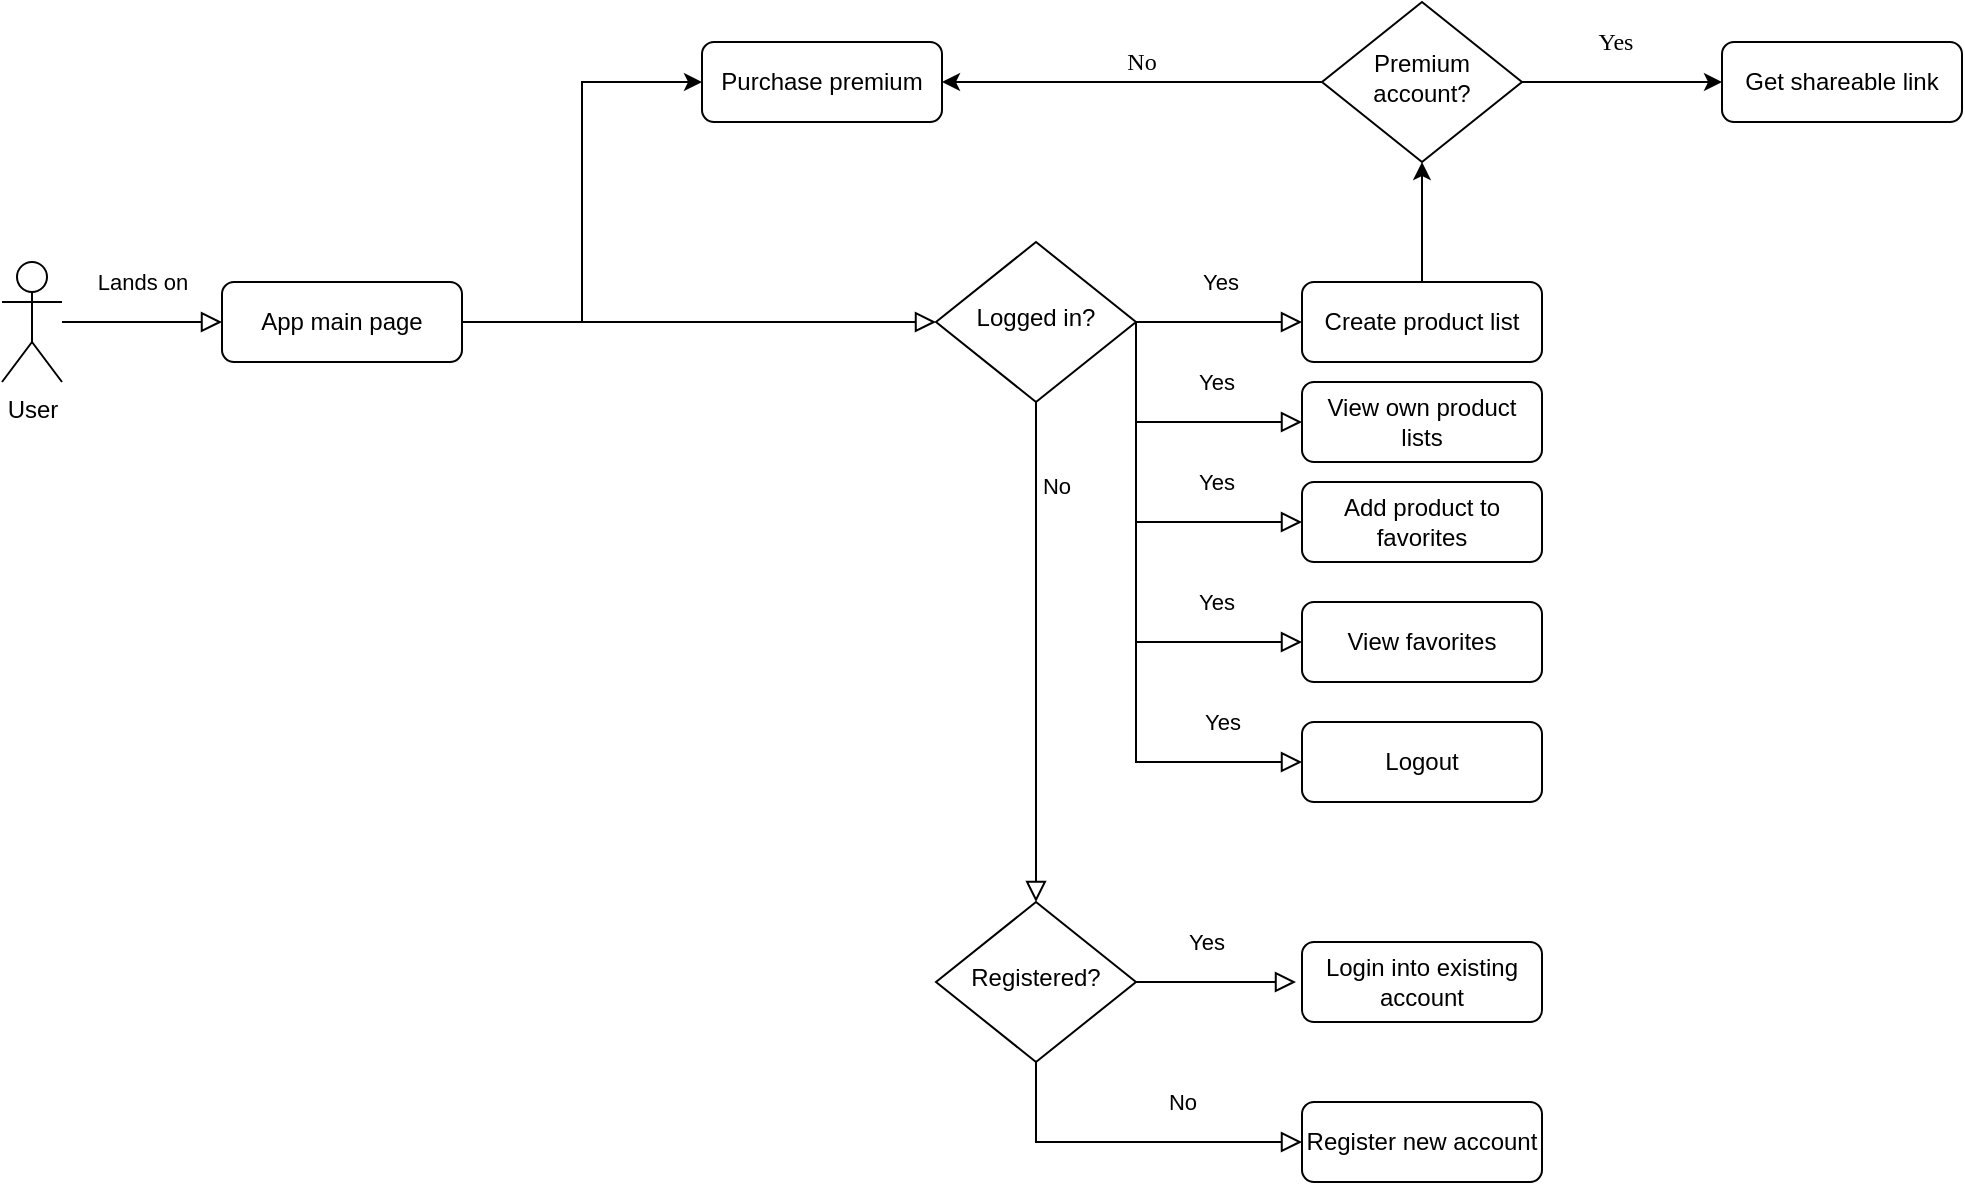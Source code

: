 <mxfile version="14.6.11" type="device"><diagram id="UJlyGFXVCkptwmDJzh81" name="Page-1"><mxGraphModel dx="1504" dy="712" grid="1" gridSize="10" guides="1" tooltips="1" connect="1" arrows="1" fold="1" page="1" pageScale="1" pageWidth="827" pageHeight="1169" background="#ffffff" math="0" shadow="0"><root><object label="" id="0"><mxCell/></object><mxCell id="1" parent="0"/><mxCell id="KRX_x_RZFHNgS7Bp-sXC-2" value="" style="rounded=0;html=1;jettySize=auto;orthogonalLoop=1;fontSize=11;endArrow=block;endFill=0;endSize=8;strokeWidth=1;shadow=0;labelBackgroundColor=none;edgeStyle=orthogonalEdgeStyle;" parent="1" source="KRX_x_RZFHNgS7Bp-sXC-5" target="KRX_x_RZFHNgS7Bp-sXC-7" edge="1"><mxGeometry relative="1" as="geometry"/></mxCell><mxCell id="KRX_x_RZFHNgS7Bp-sXC-4" style="edgeStyle=orthogonalEdgeStyle;rounded=0;orthogonalLoop=1;jettySize=auto;html=1;entryX=0;entryY=0.5;entryDx=0;entryDy=0;fontFamily=Verdana;fontColor=#FF0000;" parent="1" source="KRX_x_RZFHNgS7Bp-sXC-5" target="KRX_x_RZFHNgS7Bp-sXC-91" edge="1"><mxGeometry relative="1" as="geometry"/></mxCell><mxCell id="KRX_x_RZFHNgS7Bp-sXC-5" value="App main page" style="rounded=1;whiteSpace=wrap;html=1;fontSize=12;glass=0;strokeWidth=1;shadow=0;" parent="1" vertex="1"><mxGeometry x="500" y="820" width="120" height="40" as="geometry"/></mxCell><mxCell id="KRX_x_RZFHNgS7Bp-sXC-6" value="Yes" style="rounded=0;html=1;jettySize=auto;orthogonalLoop=1;fontSize=11;endArrow=block;endFill=0;endSize=8;strokeWidth=1;shadow=0;labelBackgroundColor=none;edgeStyle=orthogonalEdgeStyle;entryX=0;entryY=0.5;entryDx=0;entryDy=0;" parent="1" source="KRX_x_RZFHNgS7Bp-sXC-7" target="KRX_x_RZFHNgS7Bp-sXC-12" edge="1"><mxGeometry y="20" relative="1" as="geometry"><mxPoint as="offset"/><mxPoint x="907" y="920.0" as="targetPoint"/></mxGeometry></mxCell><mxCell id="KRX_x_RZFHNgS7Bp-sXC-7" value="Logged in?" style="rhombus;whiteSpace=wrap;html=1;shadow=0;fontFamily=Helvetica;fontSize=12;align=center;strokeWidth=1;spacing=6;spacingTop=-4;" parent="1" vertex="1"><mxGeometry x="857" y="800" width="100" height="80" as="geometry"/></mxCell><mxCell id="KRX_x_RZFHNgS7Bp-sXC-8" style="edgeStyle=orthogonalEdgeStyle;rounded=0;orthogonalLoop=1;jettySize=auto;html=1;fontFamily=Verdana;entryX=0;entryY=0.5;entryDx=0;entryDy=0;exitX=1;exitY=0.5;exitDx=0;exitDy=0;" parent="1" source="KRX_x_RZFHNgS7Bp-sXC-87" target="KRX_x_RZFHNgS7Bp-sXC-17" edge="1"><mxGeometry relative="1" as="geometry"><mxPoint x="1223.5" y="760" as="targetPoint"/><mxPoint x="1096.5" y="640" as="sourcePoint"/></mxGeometry></mxCell><mxCell id="KRX_x_RZFHNgS7Bp-sXC-11" style="edgeStyle=orthogonalEdgeStyle;rounded=0;orthogonalLoop=1;jettySize=auto;html=1;entryX=0.5;entryY=1;entryDx=0;entryDy=0;fontFamily=Verdana;" parent="1" source="KRX_x_RZFHNgS7Bp-sXC-12" target="KRX_x_RZFHNgS7Bp-sXC-87" edge="1"><mxGeometry relative="1" as="geometry"/></mxCell><mxCell id="KRX_x_RZFHNgS7Bp-sXC-12" value="Create product list" style="rounded=1;whiteSpace=wrap;html=1;fontSize=12;glass=0;strokeWidth=1;shadow=0;" parent="1" vertex="1"><mxGeometry x="1040" y="820" width="120" height="40" as="geometry"/></mxCell><mxCell id="KRX_x_RZFHNgS7Bp-sXC-13" value="User" style="shape=umlActor;verticalLabelPosition=bottom;verticalAlign=top;html=1;outlineConnect=0;" parent="1" vertex="1"><mxGeometry x="390" y="810" width="30" height="60" as="geometry"/></mxCell><mxCell id="KRX_x_RZFHNgS7Bp-sXC-17" value="Get shareable link" style="rounded=1;whiteSpace=wrap;html=1;fontSize=12;glass=0;strokeWidth=1;shadow=0;" parent="1" vertex="1"><mxGeometry x="1250" y="700" width="120" height="40" as="geometry"/></mxCell><mxCell id="KRX_x_RZFHNgS7Bp-sXC-18" value="Yes" style="rounded=0;html=1;jettySize=auto;orthogonalLoop=1;fontSize=11;endArrow=block;endFill=0;endSize=8;strokeWidth=1;shadow=0;labelBackgroundColor=none;edgeStyle=orthogonalEdgeStyle;exitX=1;exitY=0.5;exitDx=0;exitDy=0;entryX=0;entryY=0.5;entryDx=0;entryDy=0;" parent="1" source="KRX_x_RZFHNgS7Bp-sXC-7" target="KRX_x_RZFHNgS7Bp-sXC-20" edge="1"><mxGeometry x="0.353" y="20" relative="1" as="geometry"><mxPoint as="offset"/><mxPoint x="947" y="910" as="sourcePoint"/><mxPoint x="1057" y="910" as="targetPoint"/><Array as="points"><mxPoint x="957" y="890"/></Array></mxGeometry></mxCell><mxCell id="KRX_x_RZFHNgS7Bp-sXC-20" value="View own product lists" style="rounded=1;whiteSpace=wrap;html=1;fontSize=12;glass=0;strokeWidth=1;shadow=0;" parent="1" vertex="1"><mxGeometry x="1040" y="870" width="120" height="40" as="geometry"/></mxCell><mxCell id="KRX_x_RZFHNgS7Bp-sXC-21" value="Yes" style="rounded=0;html=1;jettySize=auto;orthogonalLoop=1;fontSize=11;endArrow=block;endFill=0;endSize=8;strokeWidth=1;shadow=0;labelBackgroundColor=none;edgeStyle=orthogonalEdgeStyle;exitX=1;exitY=0.5;exitDx=0;exitDy=0;entryX=0;entryY=0.5;entryDx=0;entryDy=0;" parent="1" source="KRX_x_RZFHNgS7Bp-sXC-7" edge="1"><mxGeometry x="0.53" y="20" relative="1" as="geometry"><mxPoint as="offset"/><mxPoint x="957" y="890" as="sourcePoint"/><mxPoint x="1040" y="940" as="targetPoint"/><Array as="points"><mxPoint x="957" y="940"/></Array></mxGeometry></mxCell><mxCell id="KRX_x_RZFHNgS7Bp-sXC-23" value="Add product to favorites" style="rounded=1;whiteSpace=wrap;html=1;fontSize=12;glass=0;strokeWidth=1;shadow=0;" parent="1" vertex="1"><mxGeometry x="1040" y="920" width="120" height="40" as="geometry"/></mxCell><mxCell id="KRX_x_RZFHNgS7Bp-sXC-25" value="View favorites" style="rounded=1;whiteSpace=wrap;html=1;fontSize=12;glass=0;strokeWidth=1;shadow=0;" parent="1" vertex="1"><mxGeometry x="1040" y="980" width="120" height="40" as="geometry"/></mxCell><mxCell id="KRX_x_RZFHNgS7Bp-sXC-26" value="Yes" style="rounded=0;html=1;jettySize=auto;orthogonalLoop=1;fontSize=11;endArrow=block;endFill=0;endSize=8;strokeWidth=1;shadow=0;labelBackgroundColor=none;edgeStyle=orthogonalEdgeStyle;exitX=1;exitY=0.5;exitDx=0;exitDy=0;entryX=0;entryY=0.5;entryDx=0;entryDy=0;" parent="1" source="KRX_x_RZFHNgS7Bp-sXC-7" edge="1"><mxGeometry x="0.646" y="20" relative="1" as="geometry"><mxPoint as="offset"/><mxPoint x="957" y="900" as="sourcePoint"/><mxPoint x="1040" y="1000" as="targetPoint"/><Array as="points"><mxPoint x="957" y="1000"/></Array></mxGeometry></mxCell><mxCell id="KRX_x_RZFHNgS7Bp-sXC-27" value="No" style="rounded=0;html=1;jettySize=auto;orthogonalLoop=1;fontSize=11;endArrow=block;endFill=0;endSize=8;strokeWidth=1;shadow=0;labelBackgroundColor=none;edgeStyle=orthogonalEdgeStyle;exitX=0.5;exitY=1;exitDx=0;exitDy=0;entryX=0.5;entryY=0;entryDx=0;entryDy=0;" parent="1" source="KRX_x_RZFHNgS7Bp-sXC-7" target="KRX_x_RZFHNgS7Bp-sXC-30" edge="1"><mxGeometry x="-0.667" y="10" relative="1" as="geometry"><mxPoint as="offset"/><mxPoint x="907" y="890" as="sourcePoint"/><mxPoint x="907" y="1060" as="targetPoint"/><Array as="points"/></mxGeometry></mxCell><mxCell id="KRX_x_RZFHNgS7Bp-sXC-30" value="Registered?" style="rhombus;whiteSpace=wrap;html=1;shadow=0;fontFamily=Helvetica;fontSize=12;align=center;strokeWidth=1;spacing=6;spacingTop=-4;" parent="1" vertex="1"><mxGeometry x="857" y="1130" width="100" height="80" as="geometry"/></mxCell><mxCell id="KRX_x_RZFHNgS7Bp-sXC-31" value="Yes" style="rounded=0;html=1;jettySize=auto;orthogonalLoop=1;fontSize=11;endArrow=block;endFill=0;endSize=8;strokeWidth=1;shadow=0;labelBackgroundColor=none;edgeStyle=orthogonalEdgeStyle;exitX=1;exitY=0.5;exitDx=0;exitDy=0;" parent="1" source="KRX_x_RZFHNgS7Bp-sXC-30" edge="1"><mxGeometry x="-0.143" y="20" relative="1" as="geometry"><mxPoint as="offset"/><mxPoint x="1037" y="1110" as="sourcePoint"/><mxPoint x="1037" y="1170" as="targetPoint"/><Array as="points"/></mxGeometry></mxCell><mxCell id="KRX_x_RZFHNgS7Bp-sXC-32" value="No" style="rounded=0;html=1;jettySize=auto;orthogonalLoop=1;fontSize=11;endArrow=block;endFill=0;endSize=8;strokeWidth=1;shadow=0;labelBackgroundColor=none;edgeStyle=orthogonalEdgeStyle;exitX=0.5;exitY=1;exitDx=0;exitDy=0;entryX=0;entryY=0.5;entryDx=0;entryDy=0;" parent="1" source="KRX_x_RZFHNgS7Bp-sXC-30" target="KRX_x_RZFHNgS7Bp-sXC-34" edge="1"><mxGeometry x="0.306" y="20" relative="1" as="geometry"><mxPoint as="offset"/><mxPoint x="907" y="1230" as="sourcePoint"/><mxPoint x="1010" y="1305" as="targetPoint"/><Array as="points"><mxPoint x="907" y="1250"/></Array></mxGeometry></mxCell><mxCell id="KRX_x_RZFHNgS7Bp-sXC-34" value="Register new account" style="rounded=1;whiteSpace=wrap;html=1;fontSize=12;glass=0;strokeWidth=1;shadow=0;" parent="1" vertex="1"><mxGeometry x="1040" y="1230" width="120" height="40" as="geometry"/></mxCell><mxCell id="KRX_x_RZFHNgS7Bp-sXC-39" value="Login into existing account" style="rounded=1;whiteSpace=wrap;html=1;fontSize=12;glass=0;strokeWidth=1;shadow=0;" parent="1" vertex="1"><mxGeometry x="1040" y="1150" width="120" height="40" as="geometry"/></mxCell><mxCell id="KRX_x_RZFHNgS7Bp-sXC-40" value="Lands on" style="rounded=0;html=1;jettySize=auto;orthogonalLoop=1;fontSize=11;endArrow=block;endFill=0;endSize=8;strokeWidth=1;shadow=0;labelBackgroundColor=none;edgeStyle=orthogonalEdgeStyle;entryX=0;entryY=0.5;entryDx=0;entryDy=0;" parent="1" source="KRX_x_RZFHNgS7Bp-sXC-13" target="KRX_x_RZFHNgS7Bp-sXC-5" edge="1"><mxGeometry y="20" relative="1" as="geometry"><mxPoint as="offset"/><mxPoint x="450.0" y="900" as="sourcePoint"/><mxPoint x="533" y="900" as="targetPoint"/><Array as="points"><mxPoint x="460" y="840"/><mxPoint x="460" y="840"/></Array></mxGeometry></mxCell><mxCell id="KRX_x_RZFHNgS7Bp-sXC-82" value="Yes" style="rounded=0;html=1;jettySize=auto;orthogonalLoop=1;fontSize=11;endArrow=block;endFill=0;endSize=8;strokeWidth=1;shadow=0;labelBackgroundColor=none;edgeStyle=orthogonalEdgeStyle;exitX=1;exitY=0.5;exitDx=0;exitDy=0;entryX=0;entryY=0.5;entryDx=0;entryDy=0;" parent="1" source="KRX_x_RZFHNgS7Bp-sXC-7" edge="1"><mxGeometry x="0.736" y="20" relative="1" as="geometry"><mxPoint as="offset"/><mxPoint x="957" y="900" as="sourcePoint"/><mxPoint x="1040" y="1060" as="targetPoint"/><Array as="points"><mxPoint x="957" y="1060"/></Array></mxGeometry></mxCell><mxCell id="KRX_x_RZFHNgS7Bp-sXC-84" value="Logout" style="rounded=1;whiteSpace=wrap;html=1;fontSize=12;glass=0;strokeWidth=1;shadow=0;" parent="1" vertex="1"><mxGeometry x="1040" y="1040" width="120" height="40" as="geometry"/></mxCell><mxCell id="KRX_x_RZFHNgS7Bp-sXC-86" style="edgeStyle=orthogonalEdgeStyle;rounded=0;orthogonalLoop=1;jettySize=auto;html=1;exitX=0;exitY=0.5;exitDx=0;exitDy=0;fontFamily=Verdana;fontColor=#FF0000;entryX=1;entryY=0.5;entryDx=0;entryDy=0;" parent="1" source="KRX_x_RZFHNgS7Bp-sXC-87" target="KRX_x_RZFHNgS7Bp-sXC-91" edge="1"><mxGeometry relative="1" as="geometry"><mxPoint x="1320.0" y="719.588" as="targetPoint"/></mxGeometry></mxCell><mxCell id="KRX_x_RZFHNgS7Bp-sXC-87" value="Premium account?" style="rhombus;whiteSpace=wrap;html=1;shadow=0;fontFamily=Helvetica;fontSize=12;align=center;strokeWidth=1;spacing=6;spacingTop=-4;" parent="1" vertex="1"><mxGeometry x="1050" y="680" width="100" height="80" as="geometry"/></mxCell><mxCell id="KRX_x_RZFHNgS7Bp-sXC-90" value="No" style="text;html=1;strokeColor=none;fillColor=none;align=center;verticalAlign=middle;whiteSpace=wrap;rounded=0;fontFamily=Verdana;" parent="1" vertex="1"><mxGeometry x="940" y="700" width="40" height="20" as="geometry"/></mxCell><mxCell id="KRX_x_RZFHNgS7Bp-sXC-91" value="Purchase premium" style="rounded=1;whiteSpace=wrap;html=1;fontSize=12;glass=0;strokeWidth=1;shadow=0;" parent="1" vertex="1"><mxGeometry x="740" y="700" width="120" height="40" as="geometry"/></mxCell><mxCell id="KRX_x_RZFHNgS7Bp-sXC-93" value="Yes" style="text;html=1;strokeColor=none;fillColor=none;align=center;verticalAlign=middle;whiteSpace=wrap;rounded=0;fontFamily=Verdana;" parent="1" vertex="1"><mxGeometry x="1177" y="690" width="40" height="20" as="geometry"/></mxCell></root></mxGraphModel></diagram></mxfile>